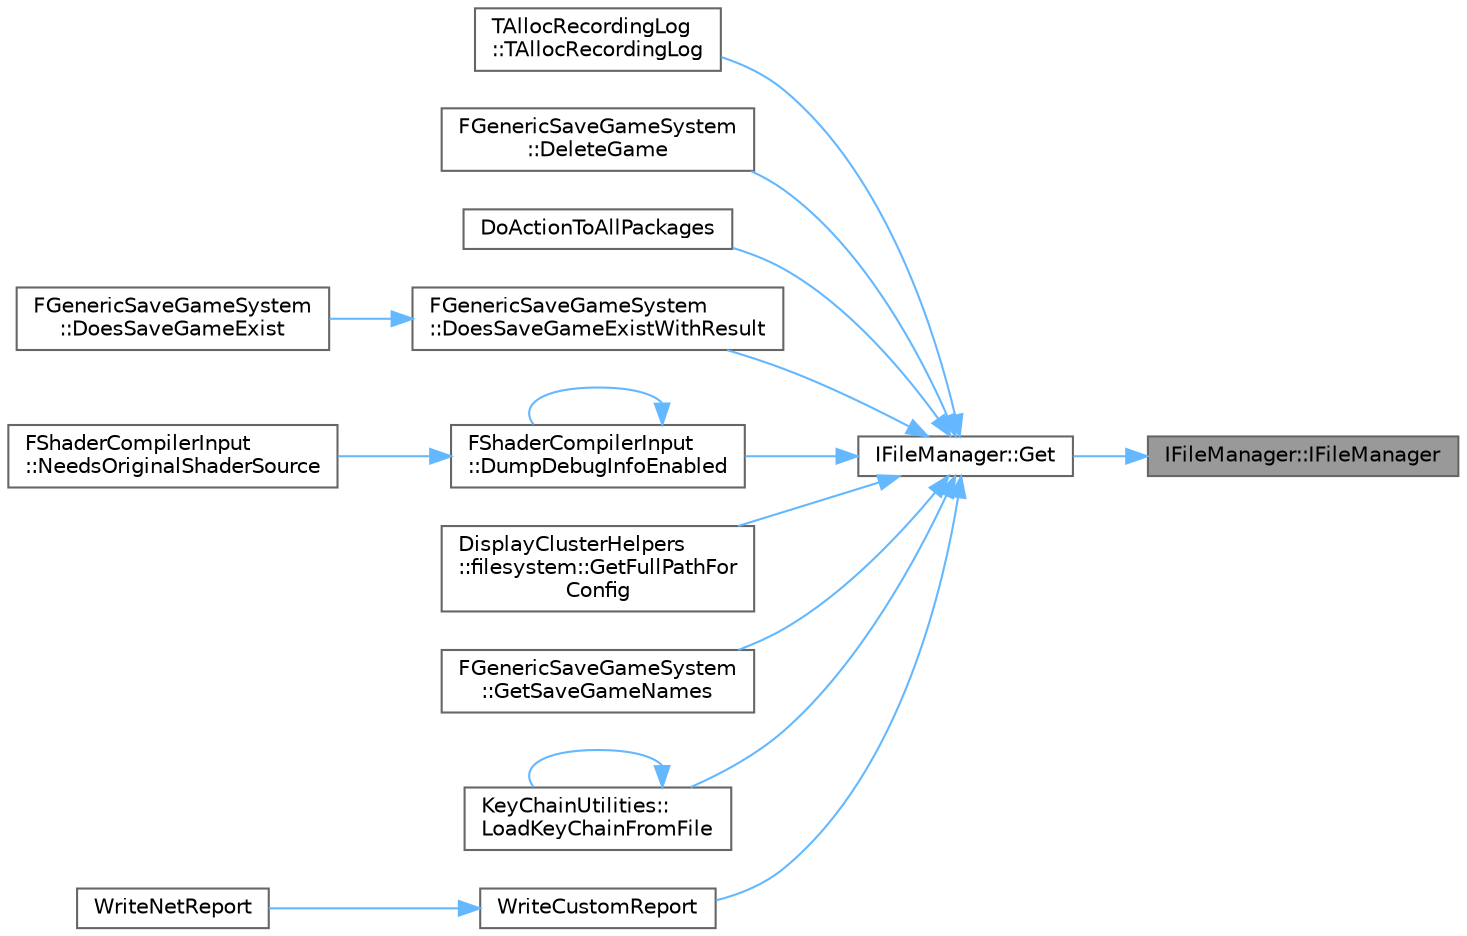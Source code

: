digraph "IFileManager::IFileManager"
{
 // INTERACTIVE_SVG=YES
 // LATEX_PDF_SIZE
  bgcolor="transparent";
  edge [fontname=Helvetica,fontsize=10,labelfontname=Helvetica,labelfontsize=10];
  node [fontname=Helvetica,fontsize=10,shape=box,height=0.2,width=0.4];
  rankdir="RL";
  Node1 [id="Node000001",label="IFileManager::IFileManager",height=0.2,width=0.4,color="gray40", fillcolor="grey60", style="filled", fontcolor="black",tooltip="Construtor."];
  Node1 -> Node2 [id="edge1_Node000001_Node000002",dir="back",color="steelblue1",style="solid",tooltip=" "];
  Node2 [id="Node000002",label="IFileManager::Get",height=0.2,width=0.4,color="grey40", fillcolor="white", style="filled",URL="$d5/dec/classIFileManager.html#a6e22a65906040d86c2de7f90194937d6",tooltip="Singleton access, platform specific, also calls PreInit()"];
  Node2 -> Node3 [id="edge2_Node000002_Node000003",dir="back",color="steelblue1",style="solid",tooltip=" "];
  Node3 [id="Node000003",label="TAllocRecordingLog\l::TAllocRecordingLog",height=0.2,width=0.4,color="grey40", fillcolor="white", style="filled",URL="$da/d75/classTAllocRecordingLog.html#ac3f866d455551b84203712b93a8ece71",tooltip=" "];
  Node2 -> Node4 [id="edge3_Node000002_Node000004",dir="back",color="steelblue1",style="solid",tooltip=" "];
  Node4 [id="Node000004",label="FGenericSaveGameSystem\l::DeleteGame",height=0.2,width=0.4,color="grey40", fillcolor="white", style="filled",URL="$d0/d41/classFGenericSaveGameSystem.html#ac0eb185085c418e8ee89703b9fb61bdc",tooltip="Delete an existing save game, blocking until complete."];
  Node2 -> Node5 [id="edge4_Node000002_Node000005",dir="back",color="steelblue1",style="solid",tooltip=" "];
  Node5 [id="Node000005",label="DoActionToAllPackages",height=0.2,width=0.4,color="grey40", fillcolor="white", style="filled",URL="$da/d30/PackageHelperFunctions_8h.html#acc8f5257167f556d43b750047da566fc",tooltip="This is our Functional \"Do an Action to all Packages\" Template."];
  Node2 -> Node6 [id="edge5_Node000002_Node000006",dir="back",color="steelblue1",style="solid",tooltip=" "];
  Node6 [id="Node000006",label="FGenericSaveGameSystem\l::DoesSaveGameExistWithResult",height=0.2,width=0.4,color="grey40", fillcolor="white", style="filled",URL="$d0/d41/classFGenericSaveGameSystem.html#a339a52372d5170313522992505666ab3",tooltip="Similar to DoesSaveGameExist, except returns a result code with more information."];
  Node6 -> Node7 [id="edge6_Node000006_Node000007",dir="back",color="steelblue1",style="solid",tooltip=" "];
  Node7 [id="Node000007",label="FGenericSaveGameSystem\l::DoesSaveGameExist",height=0.2,width=0.4,color="grey40", fillcolor="white", style="filled",URL="$d0/d41/classFGenericSaveGameSystem.html#ab6f87b543fc3e3b0f05bab9d101f2913",tooltip="Return true if the named savegame exists (probably not useful with NativeUI."];
  Node2 -> Node8 [id="edge7_Node000002_Node000008",dir="back",color="steelblue1",style="solid",tooltip=" "];
  Node8 [id="Node000008",label="FShaderCompilerInput\l::DumpDebugInfoEnabled",height=0.2,width=0.4,color="grey40", fillcolor="white", style="filled",URL="$dd/d01/structFShaderCompilerInput.html#a4ef7b06b9b7a59ce0f0486a4a713483e",tooltip=" "];
  Node8 -> Node8 [id="edge8_Node000008_Node000008",dir="back",color="steelblue1",style="solid",tooltip=" "];
  Node8 -> Node9 [id="edge9_Node000008_Node000009",dir="back",color="steelblue1",style="solid",tooltip=" "];
  Node9 [id="Node000009",label="FShaderCompilerInput\l::NeedsOriginalShaderSource",height=0.2,width=0.4,color="grey40", fillcolor="white", style="filled",URL="$dd/d01/structFShaderCompilerInput.html#a861ef6158d32e930f45df2235669eac0",tooltip=" "];
  Node2 -> Node10 [id="edge10_Node000002_Node000010",dir="back",color="steelblue1",style="solid",tooltip=" "];
  Node10 [id="Node000010",label="DisplayClusterHelpers\l::filesystem::GetFullPathFor\lConfig",height=0.2,width=0.4,color="grey40", fillcolor="white", style="filled",URL="$d0/d2f/namespaceDisplayClusterHelpers_1_1filesystem.html#a7340ec81907fae4d783a58a8ae63aea6",tooltip=" "];
  Node2 -> Node11 [id="edge11_Node000002_Node000011",dir="back",color="steelblue1",style="solid",tooltip=" "];
  Node11 [id="Node000011",label="FGenericSaveGameSystem\l::GetSaveGameNames",height=0.2,width=0.4,color="grey40", fillcolor="white", style="filled",URL="$d0/d41/classFGenericSaveGameSystem.html#a63e73a589fa8919b36a145f47eb8c7b5",tooltip="Gets a list of all known saves."];
  Node2 -> Node12 [id="edge12_Node000002_Node000012",dir="back",color="steelblue1",style="solid",tooltip=" "];
  Node12 [id="Node000012",label="KeyChainUtilities::\lLoadKeyChainFromFile",height=0.2,width=0.4,color="grey40", fillcolor="white", style="filled",URL="$d6/daf/namespaceKeyChainUtilities.html#acec2cdf50be95d30f6dc24246d066823",tooltip=" "];
  Node12 -> Node12 [id="edge13_Node000012_Node000012",dir="back",color="steelblue1",style="solid",tooltip=" "];
  Node2 -> Node13 [id="edge14_Node000002_Node000013",dir="back",color="steelblue1",style="solid",tooltip=" "];
  Node13 [id="Node000013",label="WriteCustomReport",height=0.2,width=0.4,color="grey40", fillcolor="white", style="filled",URL="$d7/d99/ModularVehicleDebug_8h.html#af7c55c66f65dbfc1fb5f800305736bf5",tooltip=" "];
  Node13 -> Node14 [id="edge15_Node000013_Node000014",dir="back",color="steelblue1",style="solid",tooltip=" "];
  Node14 [id="Node000014",label="WriteNetReport",height=0.2,width=0.4,color="grey40", fillcolor="white", style="filled",URL="$d7/d99/ModularVehicleDebug_8h.html#ad4a2f5ece374521946d16019e6fc8148",tooltip=" "];
}
